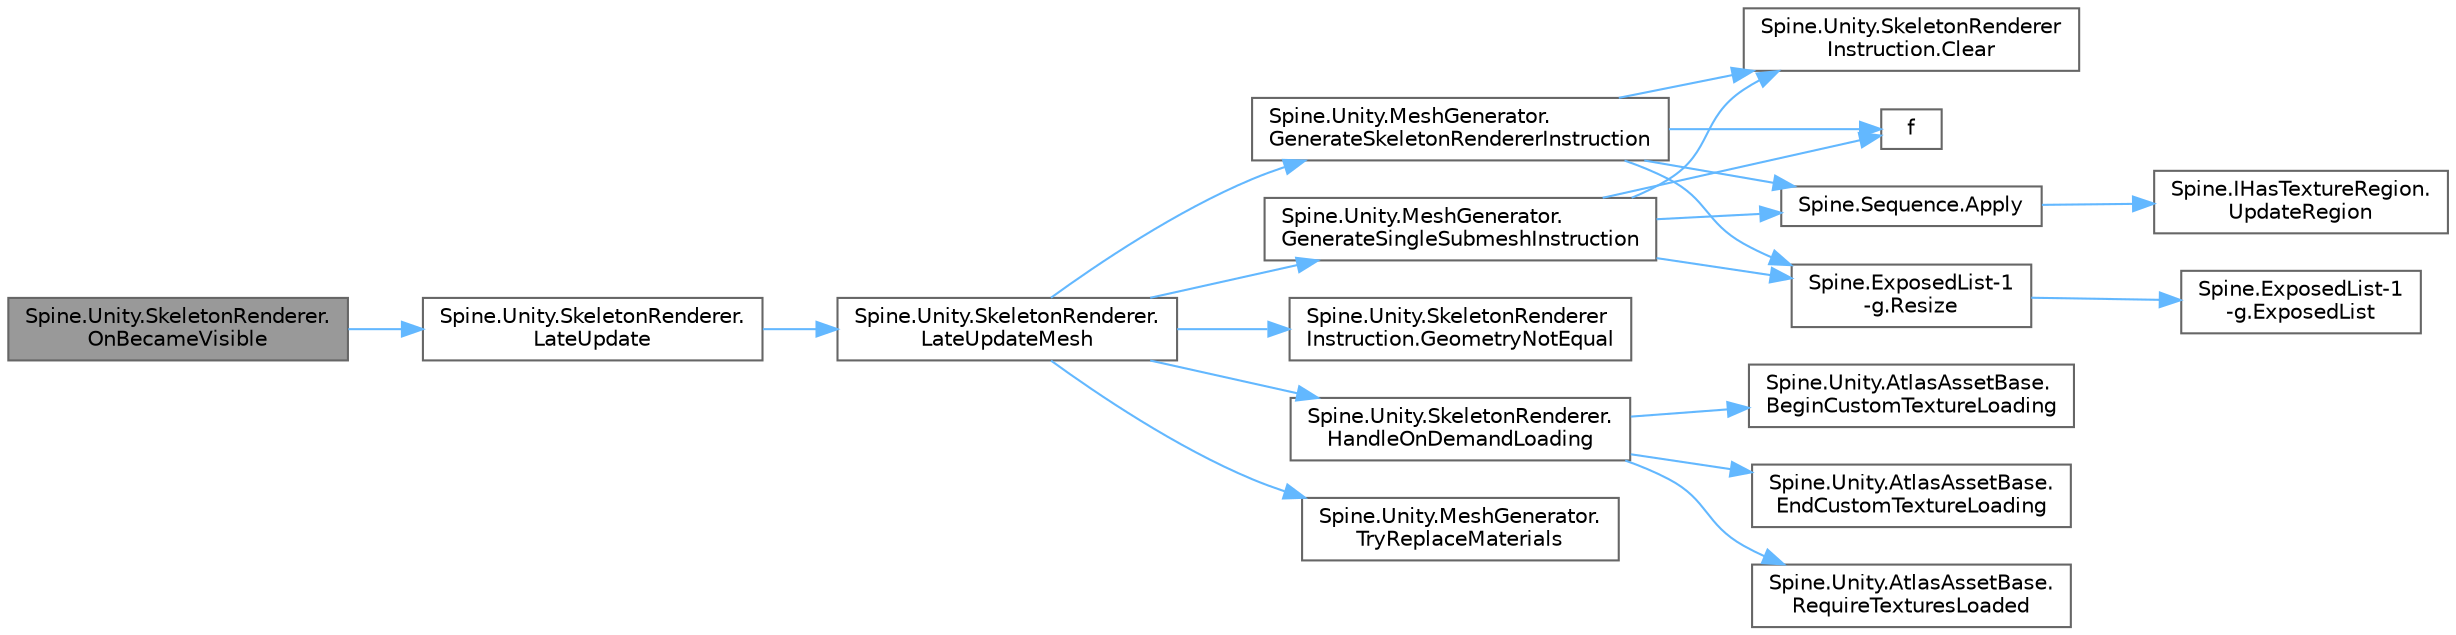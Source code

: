 digraph "Spine.Unity.SkeletonRenderer.OnBecameVisible"
{
 // LATEX_PDF_SIZE
  bgcolor="transparent";
  edge [fontname=Helvetica,fontsize=10,labelfontname=Helvetica,labelfontsize=10];
  node [fontname=Helvetica,fontsize=10,shape=box,height=0.2,width=0.4];
  rankdir="LR";
  Node1 [id="Node000001",label="Spine.Unity.SkeletonRenderer.\lOnBecameVisible",height=0.2,width=0.4,color="gray40", fillcolor="grey60", style="filled", fontcolor="black",tooltip=" "];
  Node1 -> Node2 [id="edge1_Node000001_Node000002",color="steelblue1",style="solid",tooltip=" "];
  Node2 [id="Node000002",label="Spine.Unity.SkeletonRenderer.\lLateUpdate",height=0.2,width=0.4,color="grey40", fillcolor="white", style="filled",URL="$class_spine_1_1_unity_1_1_skeleton_renderer.html#a5ec8980c57b9b42ba4f518767d7badba",tooltip="Generates a new UnityEngine.Mesh from the internal Skeleton."];
  Node2 -> Node3 [id="edge2_Node000002_Node000003",color="steelblue1",style="solid",tooltip=" "];
  Node3 [id="Node000003",label="Spine.Unity.SkeletonRenderer.\lLateUpdateMesh",height=0.2,width=0.4,color="grey40", fillcolor="white", style="filled",URL="$class_spine_1_1_unity_1_1_skeleton_renderer.html#a50c1ed5cbe909dd36bbfc33efc602d07",tooltip=" "];
  Node3 -> Node4 [id="edge3_Node000003_Node000004",color="steelblue1",style="solid",tooltip=" "];
  Node4 [id="Node000004",label="Spine.Unity.MeshGenerator.\lGenerateSingleSubmeshInstruction",height=0.2,width=0.4,color="grey40", fillcolor="white", style="filled",URL="$class_spine_1_1_unity_1_1_mesh_generator.html#a581230789bb08b6f9100216257ed5c9a",tooltip="A specialized variant of GenerateSkeletonRendererInstruction. Generates renderer instructions using a..."];
  Node4 -> Node5 [id="edge4_Node000004_Node000005",color="steelblue1",style="solid",tooltip=" "];
  Node5 [id="Node000005",label="Spine.Sequence.Apply",height=0.2,width=0.4,color="grey40", fillcolor="white", style="filled",URL="$class_spine_1_1_sequence.html#a1107eec4f870623425102be5a580db42",tooltip=" "];
  Node5 -> Node6 [id="edge5_Node000005_Node000006",color="steelblue1",style="solid",tooltip=" "];
  Node6 [id="Node000006",label="Spine.IHasTextureRegion.\lUpdateRegion",height=0.2,width=0.4,color="grey40", fillcolor="white", style="filled",URL="$interface_spine_1_1_i_has_texture_region.html#a37a36abf5d7be9ae3b8e48a7ff3c7fc2",tooltip="Updates any values the attachment calculates using the Region. Must be called after setting the Regio..."];
  Node4 -> Node7 [id="edge6_Node000004_Node000007",color="steelblue1",style="solid",tooltip=" "];
  Node7 [id="Node000007",label="Spine.Unity.SkeletonRenderer\lInstruction.Clear",height=0.2,width=0.4,color="grey40", fillcolor="white", style="filled",URL="$class_spine_1_1_unity_1_1_skeleton_renderer_instruction.html#abe026d6be1737795d804bfbface0713c",tooltip=" "];
  Node4 -> Node8 [id="edge7_Node000004_Node000008",color="steelblue1",style="solid",tooltip=" "];
  Node8 [id="Node000008",label="f",height=0.2,width=0.4,color="grey40", fillcolor="white", style="filled",URL="$cxx11__tensor__map_8cpp.html#a7f507fea02198f6cb81c86640c7b1a4e",tooltip=" "];
  Node4 -> Node9 [id="edge8_Node000004_Node000009",color="steelblue1",style="solid",tooltip=" "];
  Node9 [id="Node000009",label="Spine.ExposedList-1\l-g.Resize",height=0.2,width=0.4,color="grey40", fillcolor="white", style="filled",URL="$class_spine_1_1_exposed_list-1-g.html#a563c4ad0ce4faf82ab5fed8668ce1395",tooltip=" "];
  Node9 -> Node10 [id="edge9_Node000009_Node000010",color="steelblue1",style="solid",tooltip=" "];
  Node10 [id="Node000010",label="Spine.ExposedList-1\l-g.ExposedList",height=0.2,width=0.4,color="grey40", fillcolor="white", style="filled",URL="$class_spine_1_1_exposed_list-1-g.html#ab8ce31918999084ca865fd6d34667c90",tooltip=" "];
  Node3 -> Node11 [id="edge10_Node000003_Node000011",color="steelblue1",style="solid",tooltip=" "];
  Node11 [id="Node000011",label="Spine.Unity.MeshGenerator.\lGenerateSkeletonRendererInstruction",height=0.2,width=0.4,color="grey40", fillcolor="white", style="filled",URL="$class_spine_1_1_unity_1_1_mesh_generator.html#a997f5a2740aaacb784534e9be83327bb",tooltip=" "];
  Node11 -> Node5 [id="edge11_Node000011_Node000005",color="steelblue1",style="solid",tooltip=" "];
  Node11 -> Node7 [id="edge12_Node000011_Node000007",color="steelblue1",style="solid",tooltip=" "];
  Node11 -> Node8 [id="edge13_Node000011_Node000008",color="steelblue1",style="solid",tooltip=" "];
  Node11 -> Node9 [id="edge14_Node000011_Node000009",color="steelblue1",style="solid",tooltip=" "];
  Node3 -> Node12 [id="edge15_Node000003_Node000012",color="steelblue1",style="solid",tooltip=" "];
  Node12 [id="Node000012",label="Spine.Unity.SkeletonRenderer\lInstruction.GeometryNotEqual",height=0.2,width=0.4,color="grey40", fillcolor="white", style="filled",URL="$class_spine_1_1_unity_1_1_skeleton_renderer_instruction.html#a6ea986f462eac2cac4e50e8206b69c81",tooltip=" "];
  Node3 -> Node13 [id="edge16_Node000003_Node000013",color="steelblue1",style="solid",tooltip=" "];
  Node13 [id="Node000013",label="Spine.Unity.SkeletonRenderer.\lHandleOnDemandLoading",height=0.2,width=0.4,color="grey40", fillcolor="white", style="filled",URL="$class_spine_1_1_unity_1_1_skeleton_renderer.html#ac771aad236795de3b12b436e1b3d1264",tooltip=" "];
  Node13 -> Node14 [id="edge17_Node000013_Node000014",color="steelblue1",style="solid",tooltip=" "];
  Node14 [id="Node000014",label="Spine.Unity.AtlasAssetBase.\lBeginCustomTextureLoading",height=0.2,width=0.4,color="grey40", fillcolor="white", style="filled",URL="$class_spine_1_1_unity_1_1_atlas_asset_base.html#aa00860afa0504d0d8a183931e30d56be",tooltip=" "];
  Node13 -> Node15 [id="edge18_Node000013_Node000015",color="steelblue1",style="solid",tooltip=" "];
  Node15 [id="Node000015",label="Spine.Unity.AtlasAssetBase.\lEndCustomTextureLoading",height=0.2,width=0.4,color="grey40", fillcolor="white", style="filled",URL="$class_spine_1_1_unity_1_1_atlas_asset_base.html#a35ae51700f35ea22dd5769052da463a4",tooltip=" "];
  Node13 -> Node16 [id="edge19_Node000013_Node000016",color="steelblue1",style="solid",tooltip=" "];
  Node16 [id="Node000016",label="Spine.Unity.AtlasAssetBase.\lRequireTexturesLoaded",height=0.2,width=0.4,color="grey40", fillcolor="white", style="filled",URL="$class_spine_1_1_unity_1_1_atlas_asset_base.html#a8eb25a5420d52eb87bf461f285e629eb",tooltip=" "];
  Node3 -> Node17 [id="edge20_Node000003_Node000017",color="steelblue1",style="solid",tooltip=" "];
  Node17 [id="Node000017",label="Spine.Unity.MeshGenerator.\lTryReplaceMaterials",height=0.2,width=0.4,color="grey40", fillcolor="white", style="filled",URL="$class_spine_1_1_unity_1_1_mesh_generator.html#a6a986c9a1173d8c69a53bf466969a29a",tooltip=" "];
}
